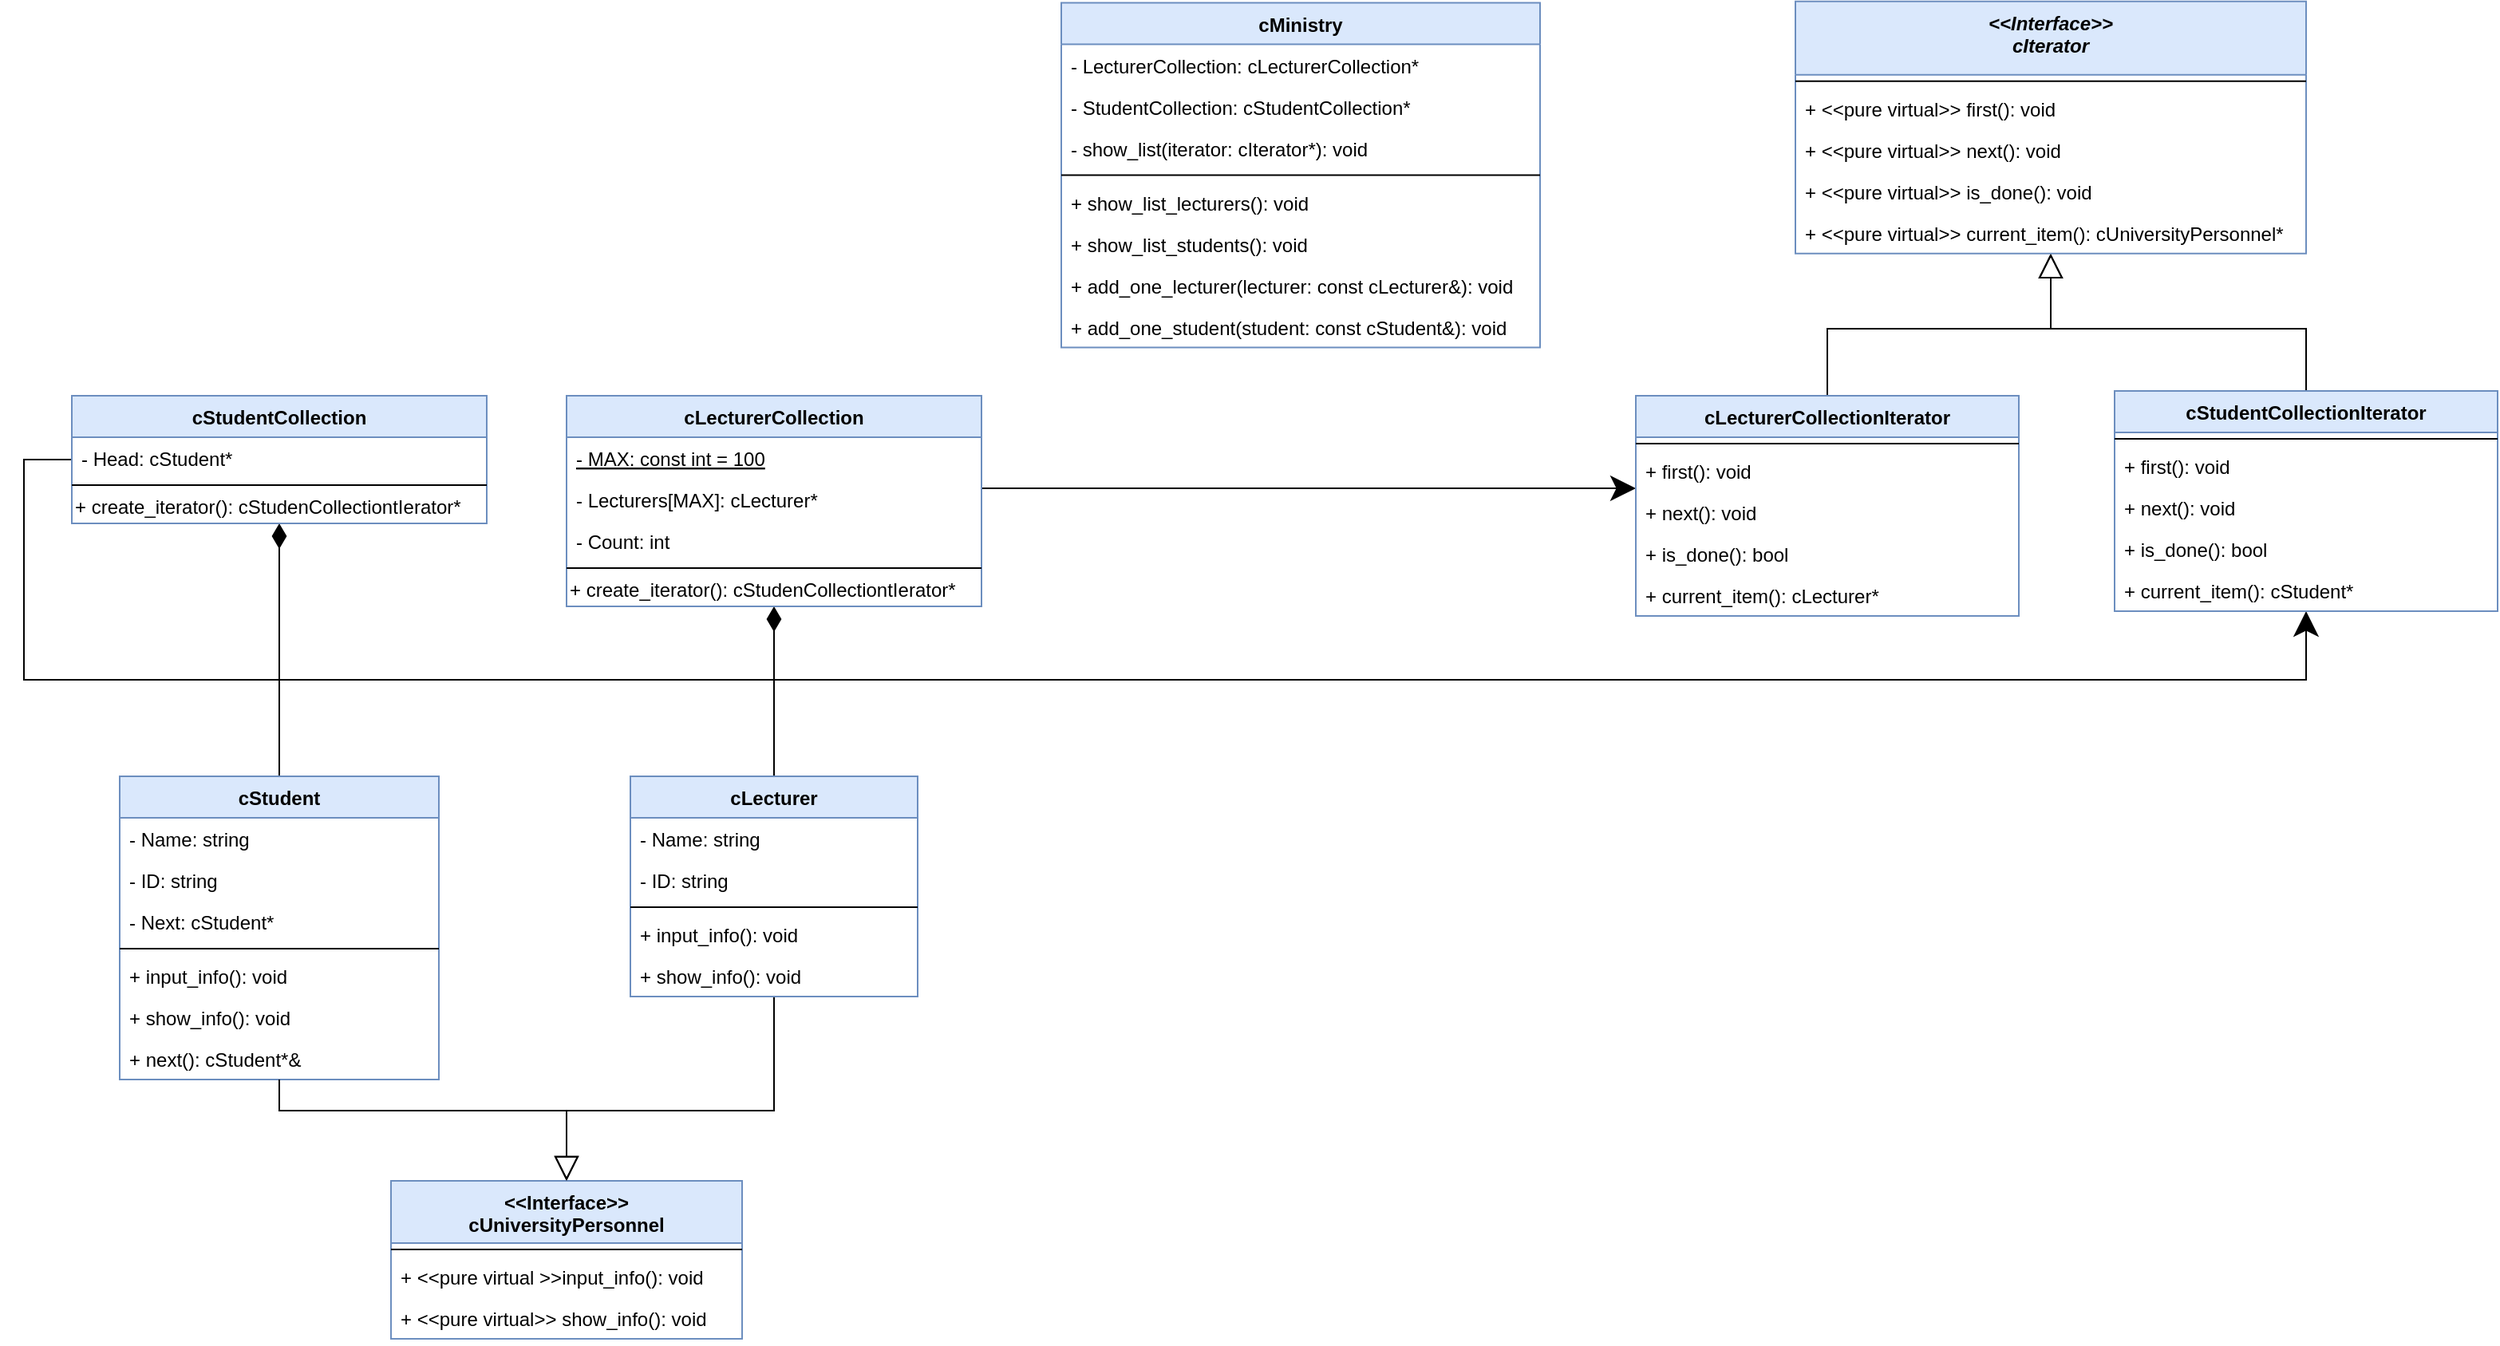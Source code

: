 <mxfile version="11.0.7" type="device"><diagram id="HnsvWbX2l9wyGT_azoDr" name="Page-1"><mxGraphModel dx="3729" dy="2187" grid="1" gridSize="10" guides="1" tooltips="1" connect="1" arrows="1" fold="1" page="1" pageScale="1" pageWidth="1100" pageHeight="850" math="0" shadow="0"><root><mxCell id="0"/><mxCell id="1" parent="0"/><mxCell id="d3_gs3o0IwQEhWewqQ0m-37" style="edgeStyle=orthogonalEdgeStyle;rounded=0;orthogonalLoop=1;jettySize=auto;html=1;endArrow=diamondThin;endFill=1;endSize=13;" edge="1" parent="1" source="Gm9t6Rd4EQG_MsmMgvbE-1" target="Gm9t6Rd4EQG_MsmMgvbE-11"><mxGeometry relative="1" as="geometry"/></mxCell><mxCell id="d3_gs3o0IwQEhWewqQ0m-40" style="edgeStyle=orthogonalEdgeStyle;rounded=0;orthogonalLoop=1;jettySize=auto;html=1;endArrow=block;endFill=0;endSize=13;" edge="1" parent="1" source="Gm9t6Rd4EQG_MsmMgvbE-1" target="m_NUF4wE4ABuopDBkFeF-32"><mxGeometry relative="1" as="geometry"><Array as="points"><mxPoint x="470" y="530"/><mxPoint x="340" y="530"/></Array></mxGeometry></mxCell><mxCell id="Gm9t6Rd4EQG_MsmMgvbE-1" value="cLecturer" style="swimlane;fontStyle=1;align=center;verticalAlign=top;childLayout=stackLayout;horizontal=1;startSize=26;horizontalStack=0;resizeParent=1;resizeParentMax=0;resizeLast=0;collapsible=1;marginBottom=0;fillColor=#dae8fc;strokeColor=#6c8ebf;" parent="1" vertex="1"><mxGeometry x="380" y="320.5" width="180" height="138" as="geometry"/></mxCell><mxCell id="Gm9t6Rd4EQG_MsmMgvbE-2" value="- Name: string" style="text;strokeColor=none;fillColor=none;align=left;verticalAlign=top;spacingLeft=4;spacingRight=4;overflow=hidden;rotatable=0;points=[[0,0.5],[1,0.5]];portConstraint=eastwest;" parent="Gm9t6Rd4EQG_MsmMgvbE-1" vertex="1"><mxGeometry y="26" width="180" height="26" as="geometry"/></mxCell><mxCell id="Gm9t6Rd4EQG_MsmMgvbE-4" value="- ID: string" style="text;strokeColor=none;fillColor=none;align=left;verticalAlign=top;spacingLeft=4;spacingRight=4;overflow=hidden;rotatable=0;points=[[0,0.5],[1,0.5]];portConstraint=eastwest;" parent="Gm9t6Rd4EQG_MsmMgvbE-1" vertex="1"><mxGeometry y="52" width="180" height="26" as="geometry"/></mxCell><mxCell id="Gm9t6Rd4EQG_MsmMgvbE-3" value="" style="line;strokeWidth=1;fillColor=none;align=left;verticalAlign=middle;spacingTop=-1;spacingLeft=3;spacingRight=3;rotatable=0;labelPosition=right;points=[];portConstraint=eastwest;" parent="Gm9t6Rd4EQG_MsmMgvbE-1" vertex="1"><mxGeometry y="78" width="180" height="8" as="geometry"/></mxCell><mxCell id="Gm9t6Rd4EQG_MsmMgvbE-5" value="+ input_info(): void" style="text;strokeColor=none;fillColor=none;align=left;verticalAlign=top;spacingLeft=4;spacingRight=4;overflow=hidden;rotatable=0;points=[[0,0.5],[1,0.5]];portConstraint=eastwest;" parent="Gm9t6Rd4EQG_MsmMgvbE-1" vertex="1"><mxGeometry y="86" width="180" height="26" as="geometry"/></mxCell><mxCell id="Gm9t6Rd4EQG_MsmMgvbE-6" value="+ show_info(): void" style="text;strokeColor=none;fillColor=none;align=left;verticalAlign=top;spacingLeft=4;spacingRight=4;overflow=hidden;rotatable=0;points=[[0,0.5],[1,0.5]];portConstraint=eastwest;" parent="Gm9t6Rd4EQG_MsmMgvbE-1" vertex="1"><mxGeometry y="112" width="180" height="26" as="geometry"/></mxCell><mxCell id="d3_gs3o0IwQEhWewqQ0m-34" style="edgeStyle=orthogonalEdgeStyle;rounded=0;orthogonalLoop=1;jettySize=auto;html=1;endSize=13;" edge="1" parent="1" source="Gm9t6Rd4EQG_MsmMgvbE-11" target="d3_gs3o0IwQEhWewqQ0m-20"><mxGeometry relative="1" as="geometry"><Array as="points"><mxPoint x="910" y="140"/><mxPoint x="910" y="140"/></Array></mxGeometry></mxCell><mxCell id="Gm9t6Rd4EQG_MsmMgvbE-11" value="cLecturerCollection" style="swimlane;fontStyle=1;align=center;verticalAlign=top;childLayout=stackLayout;horizontal=1;startSize=26;horizontalStack=0;resizeParent=1;resizeParentMax=0;resizeLast=0;collapsible=1;marginBottom=0;fillColor=#dae8fc;strokeColor=#6c8ebf;" parent="1" vertex="1"><mxGeometry x="340" y="82" width="260" height="132" as="geometry"/></mxCell><mxCell id="Gm9t6Rd4EQG_MsmMgvbE-12" value="- MAX: const int = 100" style="text;strokeColor=none;fillColor=none;align=left;verticalAlign=top;spacingLeft=4;spacingRight=4;overflow=hidden;rotatable=0;points=[[0,0.5],[1,0.5]];portConstraint=eastwest;fontStyle=4" parent="Gm9t6Rd4EQG_MsmMgvbE-11" vertex="1"><mxGeometry y="26" width="260" height="26" as="geometry"/></mxCell><mxCell id="Gm9t6Rd4EQG_MsmMgvbE-14" value="- Lecturers[MAX]: cLecturer*" style="text;strokeColor=none;fillColor=none;align=left;verticalAlign=top;spacingLeft=4;spacingRight=4;overflow=hidden;rotatable=0;points=[[0,0.5],[1,0.5]];portConstraint=eastwest;" parent="Gm9t6Rd4EQG_MsmMgvbE-11" vertex="1"><mxGeometry y="52" width="260" height="26" as="geometry"/></mxCell><mxCell id="Gm9t6Rd4EQG_MsmMgvbE-15" value="- Count: int" style="text;strokeColor=none;fillColor=none;align=left;verticalAlign=top;spacingLeft=4;spacingRight=4;overflow=hidden;rotatable=0;points=[[0,0.5],[1,0.5]];portConstraint=eastwest;" parent="Gm9t6Rd4EQG_MsmMgvbE-11" vertex="1"><mxGeometry y="78" width="260" height="26" as="geometry"/></mxCell><mxCell id="Gm9t6Rd4EQG_MsmMgvbE-13" value="" style="line;strokeWidth=1;fillColor=none;align=left;verticalAlign=middle;spacingTop=-1;spacingLeft=3;spacingRight=3;rotatable=0;labelPosition=right;points=[];portConstraint=eastwest;" parent="Gm9t6Rd4EQG_MsmMgvbE-11" vertex="1"><mxGeometry y="104" width="260" height="8" as="geometry"/></mxCell><mxCell id="m_NUF4wE4ABuopDBkFeF-29" value="+ create_iterator(): cStudenCollectiontIerator*" style="text;html=1;resizable=0;points=[];autosize=1;align=left;verticalAlign=top;spacingTop=-4;" parent="Gm9t6Rd4EQG_MsmMgvbE-11" vertex="1"><mxGeometry y="112" width="260" height="20" as="geometry"/></mxCell><mxCell id="d3_gs3o0IwQEhWewqQ0m-36" style="edgeStyle=orthogonalEdgeStyle;rounded=0;orthogonalLoop=1;jettySize=auto;html=1;endSize=13;endArrow=diamondThin;endFill=1;" edge="1" parent="1" source="Gm9t6Rd4EQG_MsmMgvbE-16" target="Gm9t6Rd4EQG_MsmMgvbE-24"><mxGeometry relative="1" as="geometry"/></mxCell><mxCell id="Gm9t6Rd4EQG_MsmMgvbE-16" value="cStudent" style="swimlane;fontStyle=1;align=center;verticalAlign=top;childLayout=stackLayout;horizontal=1;startSize=26;horizontalStack=0;resizeParent=1;resizeParentMax=0;resizeLast=0;collapsible=1;marginBottom=0;fillColor=#dae8fc;strokeColor=#6c8ebf;" parent="1" vertex="1"><mxGeometry x="60" y="320.5" width="200" height="190" as="geometry"/></mxCell><mxCell id="Gm9t6Rd4EQG_MsmMgvbE-17" value="- Name: string" style="text;strokeColor=none;fillColor=none;align=left;verticalAlign=top;spacingLeft=4;spacingRight=4;overflow=hidden;rotatable=0;points=[[0,0.5],[1,0.5]];portConstraint=eastwest;" parent="Gm9t6Rd4EQG_MsmMgvbE-16" vertex="1"><mxGeometry y="26" width="200" height="26" as="geometry"/></mxCell><mxCell id="Gm9t6Rd4EQG_MsmMgvbE-19" value="- ID: string" style="text;strokeColor=none;fillColor=none;align=left;verticalAlign=top;spacingLeft=4;spacingRight=4;overflow=hidden;rotatable=0;points=[[0,0.5],[1,0.5]];portConstraint=eastwest;" parent="Gm9t6Rd4EQG_MsmMgvbE-16" vertex="1"><mxGeometry y="52" width="200" height="26" as="geometry"/></mxCell><mxCell id="Gm9t6Rd4EQG_MsmMgvbE-20" value="- Next: cStudent*" style="text;strokeColor=none;fillColor=none;align=left;verticalAlign=top;spacingLeft=4;spacingRight=4;overflow=hidden;rotatable=0;points=[[0,0.5],[1,0.5]];portConstraint=eastwest;" parent="Gm9t6Rd4EQG_MsmMgvbE-16" vertex="1"><mxGeometry y="78" width="200" height="26" as="geometry"/></mxCell><mxCell id="Gm9t6Rd4EQG_MsmMgvbE-18" value="" style="line;strokeWidth=1;fillColor=none;align=left;verticalAlign=middle;spacingTop=-1;spacingLeft=3;spacingRight=3;rotatable=0;labelPosition=right;points=[];portConstraint=eastwest;" parent="Gm9t6Rd4EQG_MsmMgvbE-16" vertex="1"><mxGeometry y="104" width="200" height="8" as="geometry"/></mxCell><mxCell id="Gm9t6Rd4EQG_MsmMgvbE-21" value="+ input_info(): void" style="text;strokeColor=none;fillColor=none;align=left;verticalAlign=top;spacingLeft=4;spacingRight=4;overflow=hidden;rotatable=0;points=[[0,0.5],[1,0.5]];portConstraint=eastwest;" parent="Gm9t6Rd4EQG_MsmMgvbE-16" vertex="1"><mxGeometry y="112" width="200" height="26" as="geometry"/></mxCell><mxCell id="Gm9t6Rd4EQG_MsmMgvbE-22" value="+ show_info(): void" style="text;strokeColor=none;fillColor=none;align=left;verticalAlign=top;spacingLeft=4;spacingRight=4;overflow=hidden;rotatable=0;points=[[0,0.5],[1,0.5]];portConstraint=eastwest;" parent="Gm9t6Rd4EQG_MsmMgvbE-16" vertex="1"><mxGeometry y="138" width="200" height="26" as="geometry"/></mxCell><mxCell id="Gm9t6Rd4EQG_MsmMgvbE-23" value="+ next(): cStudent*&amp;" style="text;strokeColor=none;fillColor=none;align=left;verticalAlign=top;spacingLeft=4;spacingRight=4;overflow=hidden;rotatable=0;points=[[0,0.5],[1,0.5]];portConstraint=eastwest;" parent="Gm9t6Rd4EQG_MsmMgvbE-16" vertex="1"><mxGeometry y="164" width="200" height="26" as="geometry"/></mxCell><mxCell id="d3_gs3o0IwQEhWewqQ0m-35" style="edgeStyle=orthogonalEdgeStyle;rounded=0;orthogonalLoop=1;jettySize=auto;html=1;endSize=13;" edge="1" parent="1" source="Gm9t6Rd4EQG_MsmMgvbE-24" target="d3_gs3o0IwQEhWewqQ0m-28"><mxGeometry relative="1" as="geometry"><Array as="points"><mxPoint y="122"/><mxPoint y="260"/><mxPoint x="1430" y="260"/></Array></mxGeometry></mxCell><mxCell id="Gm9t6Rd4EQG_MsmMgvbE-24" value="cStudentCollection" style="swimlane;fontStyle=1;align=center;verticalAlign=top;childLayout=stackLayout;horizontal=1;startSize=26;horizontalStack=0;resizeParent=1;resizeParentMax=0;resizeLast=0;collapsible=1;marginBottom=0;fillColor=#dae8fc;strokeColor=#6c8ebf;" parent="1" vertex="1"><mxGeometry x="30" y="82" width="260" height="80" as="geometry"/></mxCell><mxCell id="Gm9t6Rd4EQG_MsmMgvbE-25" value="- Head: cStudent*" style="text;strokeColor=none;fillColor=none;align=left;verticalAlign=top;spacingLeft=4;spacingRight=4;overflow=hidden;rotatable=0;points=[[0,0.5],[1,0.5]];portConstraint=eastwest;" parent="Gm9t6Rd4EQG_MsmMgvbE-24" vertex="1"><mxGeometry y="26" width="260" height="26" as="geometry"/></mxCell><mxCell id="Gm9t6Rd4EQG_MsmMgvbE-26" value="" style="line;strokeWidth=1;fillColor=none;align=left;verticalAlign=middle;spacingTop=-1;spacingLeft=3;spacingRight=3;rotatable=0;labelPosition=right;points=[];portConstraint=eastwest;" parent="Gm9t6Rd4EQG_MsmMgvbE-24" vertex="1"><mxGeometry y="52" width="260" height="8" as="geometry"/></mxCell><mxCell id="m_NUF4wE4ABuopDBkFeF-28" value="+ create_iterator(): cStudenCollectiontIerator*" style="text;html=1;resizable=0;points=[];autosize=1;align=left;verticalAlign=top;spacingTop=-4;" parent="Gm9t6Rd4EQG_MsmMgvbE-24" vertex="1"><mxGeometry y="60" width="260" height="20" as="geometry"/></mxCell><mxCell id="Gm9t6Rd4EQG_MsmMgvbE-28" value="cMinistry" style="swimlane;fontStyle=1;align=center;verticalAlign=top;childLayout=stackLayout;horizontal=1;startSize=26;horizontalStack=0;resizeParent=1;resizeParentMax=0;resizeLast=0;collapsible=1;marginBottom=0;fillColor=#dae8fc;strokeColor=#6c8ebf;" parent="1" vertex="1"><mxGeometry x="650" y="-164.214" width="300" height="216" as="geometry"/></mxCell><mxCell id="Gm9t6Rd4EQG_MsmMgvbE-29" value="- LecturerCollection: cLecturerCollection*" style="text;strokeColor=none;fillColor=none;align=left;verticalAlign=top;spacingLeft=4;spacingRight=4;overflow=hidden;rotatable=0;points=[[0,0.5],[1,0.5]];portConstraint=eastwest;" parent="Gm9t6Rd4EQG_MsmMgvbE-28" vertex="1"><mxGeometry y="26" width="300" height="26" as="geometry"/></mxCell><mxCell id="Gm9t6Rd4EQG_MsmMgvbE-31" value="- StudentCollection: cStudentCollection*" style="text;strokeColor=none;fillColor=none;align=left;verticalAlign=top;spacingLeft=4;spacingRight=4;overflow=hidden;rotatable=0;points=[[0,0.5],[1,0.5]];portConstraint=eastwest;" parent="Gm9t6Rd4EQG_MsmMgvbE-28" vertex="1"><mxGeometry y="52" width="300" height="26" as="geometry"/></mxCell><mxCell id="d3_gs3o0IwQEhWewqQ0m-1" value="- show_list(iterator: cIterator*): void" style="text;strokeColor=none;fillColor=none;align=left;verticalAlign=top;spacingLeft=4;spacingRight=4;overflow=hidden;rotatable=0;points=[[0,0.5],[1,0.5]];portConstraint=eastwest;" vertex="1" parent="Gm9t6Rd4EQG_MsmMgvbE-28"><mxGeometry y="78" width="300" height="26" as="geometry"/></mxCell><mxCell id="Gm9t6Rd4EQG_MsmMgvbE-30" value="" style="line;strokeWidth=1;fillColor=none;align=left;verticalAlign=middle;spacingTop=-1;spacingLeft=3;spacingRight=3;rotatable=0;labelPosition=right;points=[];portConstraint=eastwest;" parent="Gm9t6Rd4EQG_MsmMgvbE-28" vertex="1"><mxGeometry y="104" width="300" height="8" as="geometry"/></mxCell><mxCell id="Gm9t6Rd4EQG_MsmMgvbE-32" value="+ show_list_lecturers(): void" style="text;strokeColor=none;fillColor=none;align=left;verticalAlign=top;spacingLeft=4;spacingRight=4;overflow=hidden;rotatable=0;points=[[0,0.5],[1,0.5]];portConstraint=eastwest;" parent="Gm9t6Rd4EQG_MsmMgvbE-28" vertex="1"><mxGeometry y="112" width="300" height="26" as="geometry"/></mxCell><mxCell id="Gm9t6Rd4EQG_MsmMgvbE-33" value="+ show_list_students(): void" style="text;strokeColor=none;fillColor=none;align=left;verticalAlign=top;spacingLeft=4;spacingRight=4;overflow=hidden;rotatable=0;points=[[0,0.5],[1,0.5]];portConstraint=eastwest;" parent="Gm9t6Rd4EQG_MsmMgvbE-28" vertex="1"><mxGeometry y="138" width="300" height="26" as="geometry"/></mxCell><mxCell id="Gm9t6Rd4EQG_MsmMgvbE-34" value="+ add_one_lecturer(lecturer: const cLecturer&amp;): void" style="text;strokeColor=none;fillColor=none;align=left;verticalAlign=top;spacingLeft=4;spacingRight=4;overflow=hidden;rotatable=0;points=[[0,0.5],[1,0.5]];portConstraint=eastwest;" parent="Gm9t6Rd4EQG_MsmMgvbE-28" vertex="1"><mxGeometry y="164" width="300" height="26" as="geometry"/></mxCell><mxCell id="Gm9t6Rd4EQG_MsmMgvbE-35" value="+ add_one_student(student: const cStudent&amp;): void" style="text;strokeColor=none;fillColor=none;align=left;verticalAlign=top;spacingLeft=4;spacingRight=4;overflow=hidden;rotatable=0;points=[[0,0.5],[1,0.5]];portConstraint=eastwest;" parent="Gm9t6Rd4EQG_MsmMgvbE-28" vertex="1"><mxGeometry y="190" width="300" height="26" as="geometry"/></mxCell><mxCell id="m_NUF4wE4ABuopDBkFeF-32" value="&lt;&lt;Interface&gt;&gt;&#10;cUniversityPersonnel" style="swimlane;fontStyle=1;align=center;verticalAlign=top;childLayout=stackLayout;horizontal=1;startSize=39;horizontalStack=0;resizeParent=1;resizeParentMax=0;resizeLast=0;collapsible=1;marginBottom=0;fillColor=#dae8fc;strokeColor=#6c8ebf;" parent="1" vertex="1"><mxGeometry x="230" y="574" width="220" height="99" as="geometry"/></mxCell><mxCell id="m_NUF4wE4ABuopDBkFeF-34" value="" style="line;strokeWidth=1;fillColor=none;align=left;verticalAlign=middle;spacingTop=-1;spacingLeft=3;spacingRight=3;rotatable=0;labelPosition=right;points=[];portConstraint=eastwest;" parent="m_NUF4wE4ABuopDBkFeF-32" vertex="1"><mxGeometry y="39" width="220" height="8" as="geometry"/></mxCell><mxCell id="d3_gs3o0IwQEhWewqQ0m-42" value="+ &lt;&lt;pure virtual &gt;&gt;input_info(): void" style="text;strokeColor=none;fillColor=none;align=left;verticalAlign=top;spacingLeft=4;spacingRight=4;overflow=hidden;rotatable=0;points=[[0,0.5],[1,0.5]];portConstraint=eastwest;" vertex="1" parent="m_NUF4wE4ABuopDBkFeF-32"><mxGeometry y="47" width="220" height="26" as="geometry"/></mxCell><mxCell id="d3_gs3o0IwQEhWewqQ0m-41" value="+ &lt;&lt;pure virtual&gt;&gt; show_info(): void" style="text;strokeColor=none;fillColor=none;align=left;verticalAlign=top;spacingLeft=4;spacingRight=4;overflow=hidden;rotatable=0;points=[[0,0.5],[1,0.5]];portConstraint=eastwest;" vertex="1" parent="m_NUF4wE4ABuopDBkFeF-32"><mxGeometry y="73" width="220" height="26" as="geometry"/></mxCell><mxCell id="d3_gs3o0IwQEhWewqQ0m-43" style="edgeStyle=orthogonalEdgeStyle;rounded=0;orthogonalLoop=1;jettySize=auto;html=1;endArrow=block;endFill=0;endSize=13;" edge="1" parent="1" source="d3_gs3o0IwQEhWewqQ0m-20" target="d3_gs3o0IwQEhWewqQ0m-45"><mxGeometry relative="1" as="geometry"><mxPoint x="1270.286" y="-44.071" as="targetPoint"/><Array as="points"><mxPoint x="1130" y="40"/><mxPoint x="1270" y="40"/></Array></mxGeometry></mxCell><mxCell id="d3_gs3o0IwQEhWewqQ0m-20" value="cLecturerCollectionIterator" style="swimlane;fontStyle=1;align=center;verticalAlign=top;childLayout=stackLayout;horizontal=1;startSize=26;horizontalStack=0;resizeParent=1;resizeParentMax=0;resizeLast=0;collapsible=1;marginBottom=0;fillColor=#dae8fc;strokeColor=#6c8ebf;" vertex="1" parent="1"><mxGeometry x="1010" y="82" width="240" height="138" as="geometry"/></mxCell><mxCell id="d3_gs3o0IwQEhWewqQ0m-21" value="" style="line;strokeWidth=1;fillColor=none;align=left;verticalAlign=middle;spacingTop=-1;spacingLeft=3;spacingRight=3;rotatable=0;labelPosition=right;points=[];portConstraint=eastwest;" vertex="1" parent="d3_gs3o0IwQEhWewqQ0m-20"><mxGeometry y="26" width="240" height="8" as="geometry"/></mxCell><mxCell id="d3_gs3o0IwQEhWewqQ0m-22" value="+ first(): void" style="text;strokeColor=none;fillColor=none;align=left;verticalAlign=top;spacingLeft=4;spacingRight=4;overflow=hidden;rotatable=0;points=[[0,0.5],[1,0.5]];portConstraint=eastwest;" vertex="1" parent="d3_gs3o0IwQEhWewqQ0m-20"><mxGeometry y="34" width="240" height="26" as="geometry"/></mxCell><mxCell id="d3_gs3o0IwQEhWewqQ0m-23" value="+ next(): void" style="text;strokeColor=none;fillColor=none;align=left;verticalAlign=top;spacingLeft=4;spacingRight=4;overflow=hidden;rotatable=0;points=[[0,0.5],[1,0.5]];portConstraint=eastwest;" vertex="1" parent="d3_gs3o0IwQEhWewqQ0m-20"><mxGeometry y="60" width="240" height="26" as="geometry"/></mxCell><mxCell id="d3_gs3o0IwQEhWewqQ0m-24" value="+ is_done(): bool" style="text;strokeColor=none;fillColor=none;align=left;verticalAlign=top;spacingLeft=4;spacingRight=4;overflow=hidden;rotatable=0;points=[[0,0.5],[1,0.5]];portConstraint=eastwest;" vertex="1" parent="d3_gs3o0IwQEhWewqQ0m-20"><mxGeometry y="86" width="240" height="26" as="geometry"/></mxCell><mxCell id="d3_gs3o0IwQEhWewqQ0m-25" value="+ current_item(): cLecturer*" style="text;strokeColor=none;fillColor=none;align=left;verticalAlign=top;spacingLeft=4;spacingRight=4;overflow=hidden;rotatable=0;points=[[0,0.5],[1,0.5]];portConstraint=eastwest;" vertex="1" parent="d3_gs3o0IwQEhWewqQ0m-20"><mxGeometry y="112" width="240" height="26" as="geometry"/></mxCell><mxCell id="d3_gs3o0IwQEhWewqQ0m-44" style="edgeStyle=orthogonalEdgeStyle;rounded=0;orthogonalLoop=1;jettySize=auto;html=1;endArrow=block;endFill=0;endSize=13;" edge="1" parent="1" source="d3_gs3o0IwQEhWewqQ0m-28" target="d3_gs3o0IwQEhWewqQ0m-45"><mxGeometry relative="1" as="geometry"><mxPoint x="1270.286" y="-44.071" as="targetPoint"/><Array as="points"><mxPoint x="1430" y="40"/><mxPoint x="1270" y="40"/></Array></mxGeometry></mxCell><mxCell id="d3_gs3o0IwQEhWewqQ0m-28" value="cStudentCollectionIterator" style="swimlane;fontStyle=1;align=center;verticalAlign=top;childLayout=stackLayout;horizontal=1;startSize=26;horizontalStack=0;resizeParent=1;resizeParentMax=0;resizeLast=0;collapsible=1;marginBottom=0;fillColor=#dae8fc;strokeColor=#6c8ebf;" vertex="1" parent="1"><mxGeometry x="1310" y="79" width="240" height="138" as="geometry"/></mxCell><mxCell id="d3_gs3o0IwQEhWewqQ0m-29" value="" style="line;strokeWidth=1;fillColor=none;align=left;verticalAlign=middle;spacingTop=-1;spacingLeft=3;spacingRight=3;rotatable=0;labelPosition=right;points=[];portConstraint=eastwest;" vertex="1" parent="d3_gs3o0IwQEhWewqQ0m-28"><mxGeometry y="26" width="240" height="8" as="geometry"/></mxCell><mxCell id="d3_gs3o0IwQEhWewqQ0m-30" value="+ first(): void" style="text;strokeColor=none;fillColor=none;align=left;verticalAlign=top;spacingLeft=4;spacingRight=4;overflow=hidden;rotatable=0;points=[[0,0.5],[1,0.5]];portConstraint=eastwest;" vertex="1" parent="d3_gs3o0IwQEhWewqQ0m-28"><mxGeometry y="34" width="240" height="26" as="geometry"/></mxCell><mxCell id="d3_gs3o0IwQEhWewqQ0m-31" value="+ next(): void" style="text;strokeColor=none;fillColor=none;align=left;verticalAlign=top;spacingLeft=4;spacingRight=4;overflow=hidden;rotatable=0;points=[[0,0.5],[1,0.5]];portConstraint=eastwest;" vertex="1" parent="d3_gs3o0IwQEhWewqQ0m-28"><mxGeometry y="60" width="240" height="26" as="geometry"/></mxCell><mxCell id="d3_gs3o0IwQEhWewqQ0m-32" value="+ is_done(): bool" style="text;strokeColor=none;fillColor=none;align=left;verticalAlign=top;spacingLeft=4;spacingRight=4;overflow=hidden;rotatable=0;points=[[0,0.5],[1,0.5]];portConstraint=eastwest;" vertex="1" parent="d3_gs3o0IwQEhWewqQ0m-28"><mxGeometry y="86" width="240" height="26" as="geometry"/></mxCell><mxCell id="d3_gs3o0IwQEhWewqQ0m-33" value="+ current_item(): cStudent*" style="text;strokeColor=none;fillColor=none;align=left;verticalAlign=top;spacingLeft=4;spacingRight=4;overflow=hidden;rotatable=0;points=[[0,0.5],[1,0.5]];portConstraint=eastwest;" vertex="1" parent="d3_gs3o0IwQEhWewqQ0m-28"><mxGeometry y="112" width="240" height="26" as="geometry"/></mxCell><mxCell id="d3_gs3o0IwQEhWewqQ0m-39" style="edgeStyle=orthogonalEdgeStyle;rounded=0;orthogonalLoop=1;jettySize=auto;html=1;endArrow=block;endFill=0;endSize=13;" edge="1" parent="1" source="Gm9t6Rd4EQG_MsmMgvbE-16" target="m_NUF4wE4ABuopDBkFeF-32"><mxGeometry relative="1" as="geometry"><mxPoint x="160" y="530" as="sourcePoint"/><Array as="points"><mxPoint x="160" y="530"/><mxPoint x="340" y="530"/></Array></mxGeometry></mxCell><mxCell id="d3_gs3o0IwQEhWewqQ0m-45" value="&lt;&lt;Interface&gt;&gt;&#10;cIterator" style="swimlane;fontStyle=3;align=center;verticalAlign=top;childLayout=stackLayout;horizontal=1;startSize=46;horizontalStack=0;resizeParent=1;resizeParentMax=0;resizeLast=0;collapsible=1;marginBottom=0;fillColor=#dae8fc;strokeColor=#6c8ebf;" vertex="1" parent="1"><mxGeometry x="1110" y="-165.071" width="320" height="158" as="geometry"/></mxCell><mxCell id="d3_gs3o0IwQEhWewqQ0m-46" value="" style="line;strokeWidth=1;fillColor=none;align=left;verticalAlign=middle;spacingTop=-1;spacingLeft=3;spacingRight=3;rotatable=0;labelPosition=right;points=[];portConstraint=eastwest;" vertex="1" parent="d3_gs3o0IwQEhWewqQ0m-45"><mxGeometry y="46" width="320" height="8" as="geometry"/></mxCell><mxCell id="d3_gs3o0IwQEhWewqQ0m-49" value="+ &lt;&lt;pure virtual&gt;&gt; first(): void" style="text;strokeColor=none;fillColor=none;align=left;verticalAlign=top;spacingLeft=4;spacingRight=4;overflow=hidden;rotatable=0;points=[[0,0.5],[1,0.5]];portConstraint=eastwest;" vertex="1" parent="d3_gs3o0IwQEhWewqQ0m-45"><mxGeometry y="54" width="320" height="26" as="geometry"/></mxCell><mxCell id="d3_gs3o0IwQEhWewqQ0m-52" value="+ &lt;&lt;pure virtual&gt;&gt; next(): void" style="text;strokeColor=none;fillColor=none;align=left;verticalAlign=top;spacingLeft=4;spacingRight=4;overflow=hidden;rotatable=0;points=[[0,0.5],[1,0.5]];portConstraint=eastwest;" vertex="1" parent="d3_gs3o0IwQEhWewqQ0m-45"><mxGeometry y="80" width="320" height="26" as="geometry"/></mxCell><mxCell id="d3_gs3o0IwQEhWewqQ0m-53" value="+ &lt;&lt;pure virtual&gt;&gt; is_done(): void" style="text;strokeColor=none;fillColor=none;align=left;verticalAlign=top;spacingLeft=4;spacingRight=4;overflow=hidden;rotatable=0;points=[[0,0.5],[1,0.5]];portConstraint=eastwest;" vertex="1" parent="d3_gs3o0IwQEhWewqQ0m-45"><mxGeometry y="106" width="320" height="26" as="geometry"/></mxCell><mxCell id="d3_gs3o0IwQEhWewqQ0m-54" value="+ &lt;&lt;pure virtual&gt;&gt; current_item(): cUniversityPersonnel*" style="text;strokeColor=none;fillColor=none;align=left;verticalAlign=top;spacingLeft=4;spacingRight=4;overflow=hidden;rotatable=0;points=[[0,0.5],[1,0.5]];portConstraint=eastwest;" vertex="1" parent="d3_gs3o0IwQEhWewqQ0m-45"><mxGeometry y="132" width="320" height="26" as="geometry"/></mxCell></root></mxGraphModel></diagram></mxfile>